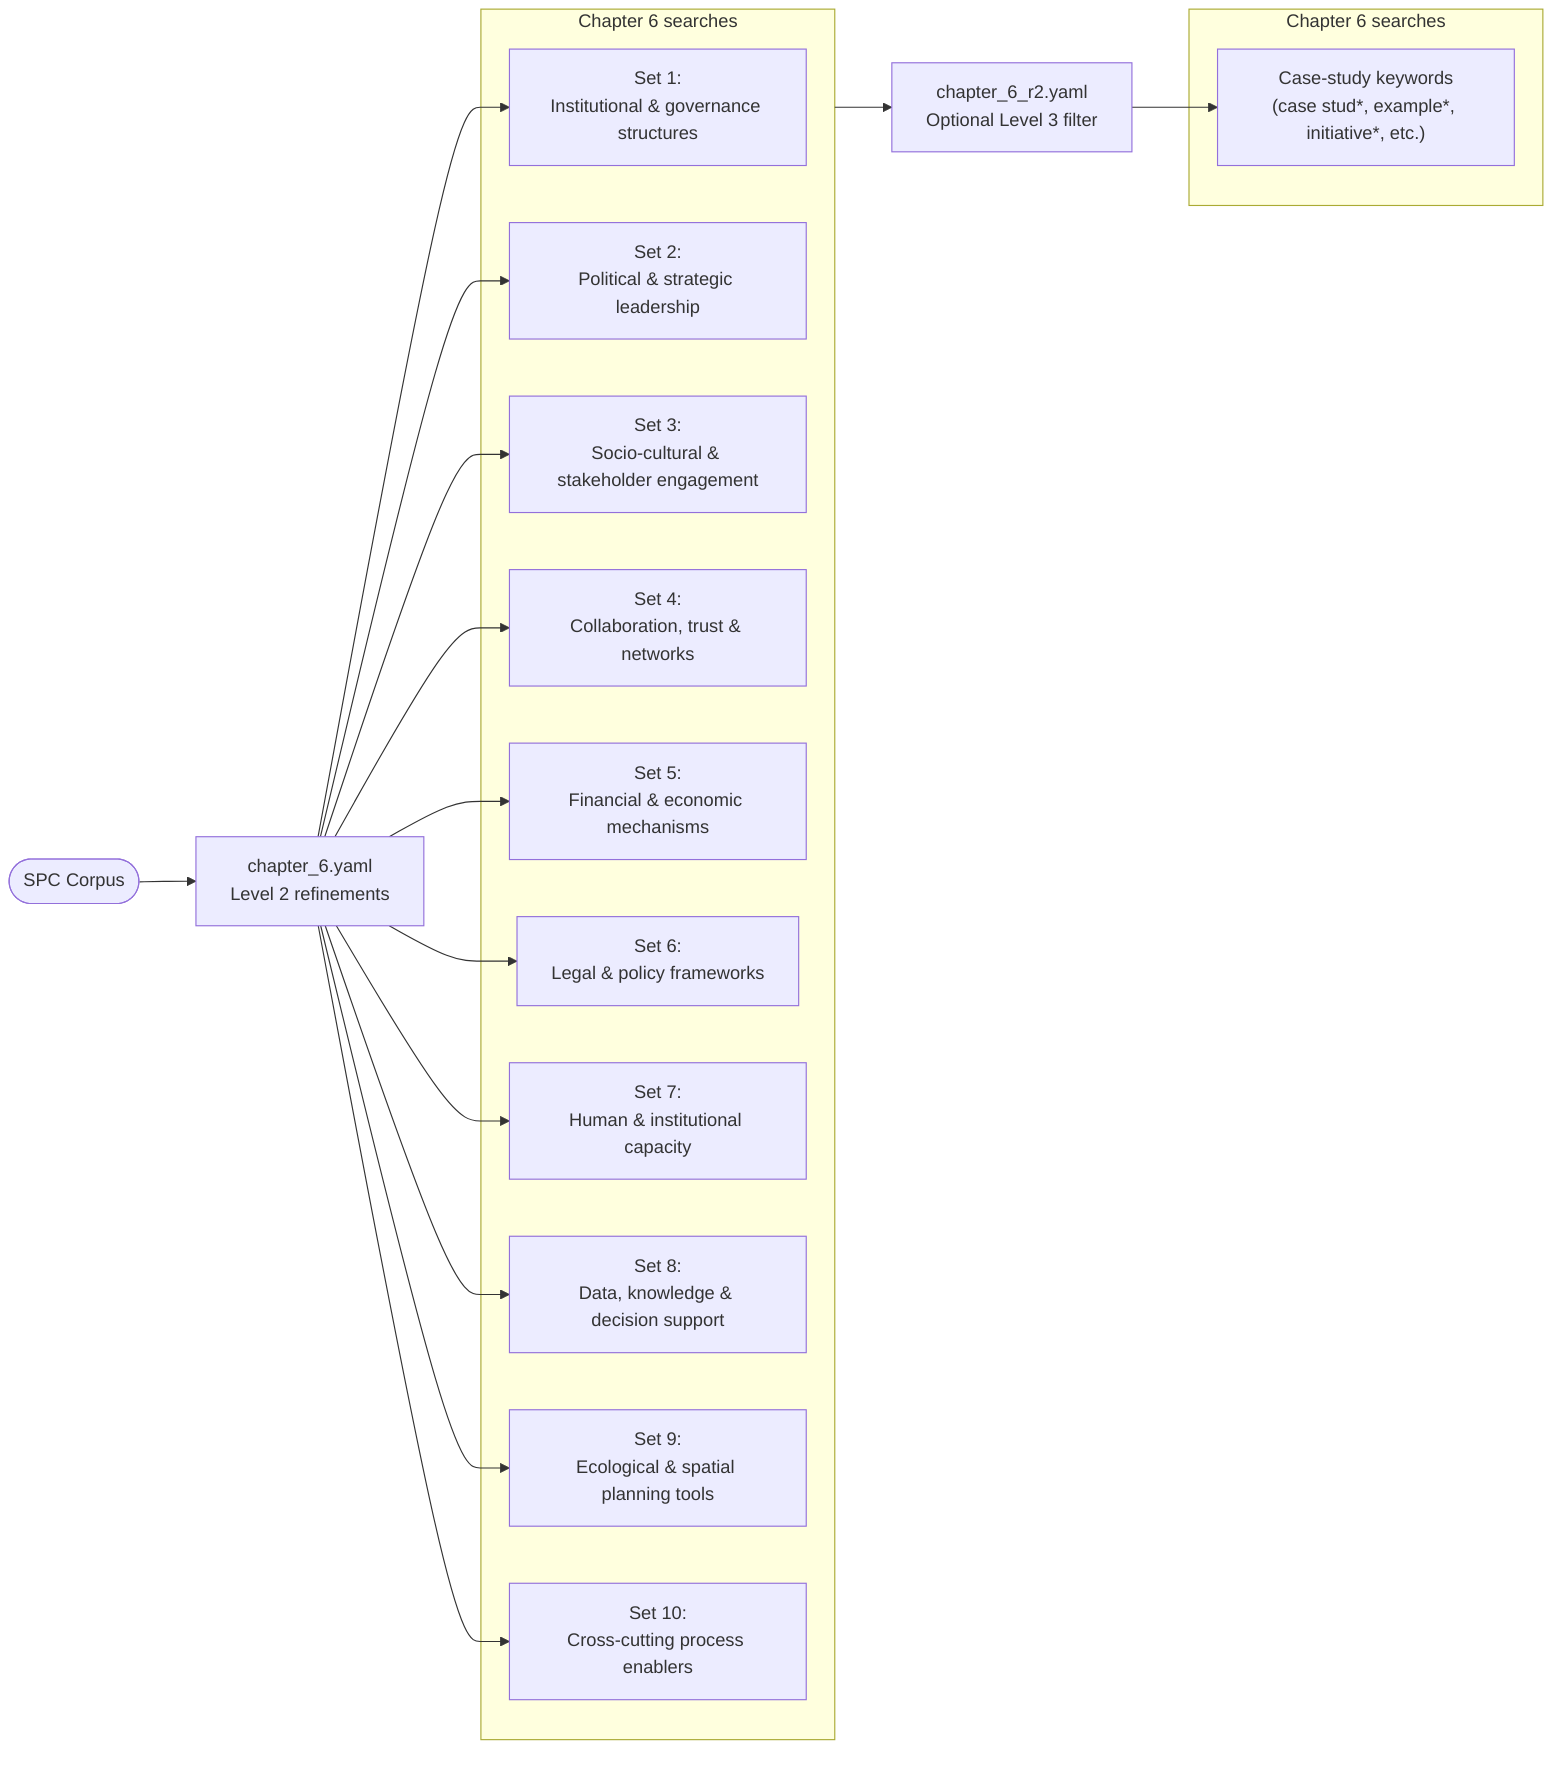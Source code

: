 flowchart LR
    Start([SPC Corpus]) --> Ch6["chapter_6.yaml<br/>Level 2 refinements"]
    click Ch6 "./input/search_terms/chapter_6.yaml" "Open chapter_6.yaml"

    subgraph Chapter6Sets["Chapter 6 searches"]
        direction TB
        C6_1["Set 1:<br/>Institutional & governance structures"]
        C6_2["Set 2:<br/>Political & strategic leadership"]
        C6_3["Set 3:<br/>Socio-cultural & stakeholder engagement"]
        C6_4["Set 4:<br/>Collaboration, trust & networks"]
        C6_5["Set 5:<br/>Financial & economic mechanisms"]
        C6_6["Set 6:<br/>Legal & policy frameworks"]
        C6_7["Set 7:<br/>Human & institutional capacity"]
        C6_8["Set 8:<br/>Data, knowledge & decision support"]
        C6_9["Set 9:<br/>Ecological & spatial planning tools"]
        C6_10["Set 10:<br/>Cross-cutting process enablers"]
    end
    Ch6 --> C6_1
    Ch6 --> C6_2
    Ch6 --> C6_3
    Ch6 --> C6_4
    Ch6 --> C6_5
    Ch6 --> C6_6
    Ch6 --> C6_7
    Ch6 --> C6_8
    Ch6 --> C6_9
    Ch6 --> C6_10

Ch6R2["chapter_6_r2.yaml<br/>Optional Level 3 filter"]
Chapter6Sets --> Ch6R2
click Ch6R2 "./input/search_terms/chapter_6_r2.yaml" "Open chapter_6_r2.yaml"
subgraph Chapter6Case["Chapter 6 searches"]
    R2["Case-study keywords<br/>(case stud*, example*, initiative*, etc.)"]
end
Ch6R2 --> R2